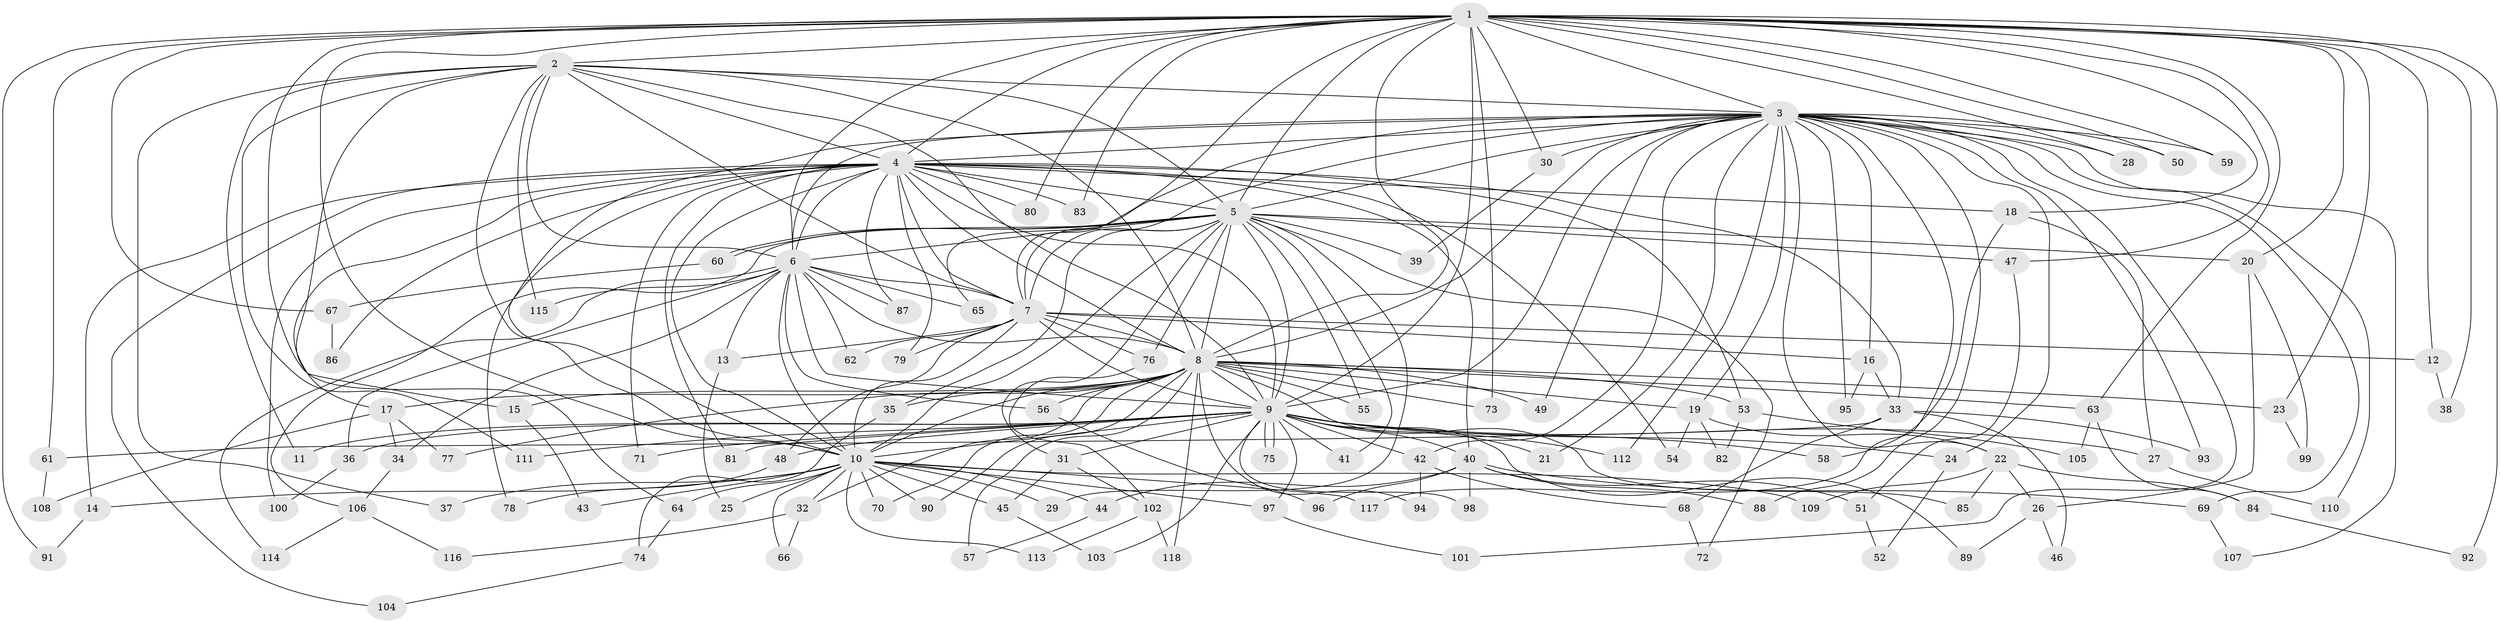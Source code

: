 // coarse degree distribution, {3: 0.19444444444444445, 4: 0.08333333333333333, 16: 0.027777777777777776, 2: 0.19444444444444445, 21: 0.027777777777777776, 5: 0.1388888888888889, 18: 0.05555555555555555, 7: 0.05555555555555555, 6: 0.08333333333333333, 13: 0.05555555555555555, 17: 0.027777777777777776, 1: 0.027777777777777776, 19: 0.027777777777777776}
// Generated by graph-tools (version 1.1) at 2025/36/03/04/25 23:36:23]
// undirected, 118 vertices, 261 edges
graph export_dot {
  node [color=gray90,style=filled];
  1;
  2;
  3;
  4;
  5;
  6;
  7;
  8;
  9;
  10;
  11;
  12;
  13;
  14;
  15;
  16;
  17;
  18;
  19;
  20;
  21;
  22;
  23;
  24;
  25;
  26;
  27;
  28;
  29;
  30;
  31;
  32;
  33;
  34;
  35;
  36;
  37;
  38;
  39;
  40;
  41;
  42;
  43;
  44;
  45;
  46;
  47;
  48;
  49;
  50;
  51;
  52;
  53;
  54;
  55;
  56;
  57;
  58;
  59;
  60;
  61;
  62;
  63;
  64;
  65;
  66;
  67;
  68;
  69;
  70;
  71;
  72;
  73;
  74;
  75;
  76;
  77;
  78;
  79;
  80;
  81;
  82;
  83;
  84;
  85;
  86;
  87;
  88;
  89;
  90;
  91;
  92;
  93;
  94;
  95;
  96;
  97;
  98;
  99;
  100;
  101;
  102;
  103;
  104;
  105;
  106;
  107;
  108;
  109;
  110;
  111;
  112;
  113;
  114;
  115;
  116;
  117;
  118;
  1 -- 2;
  1 -- 3;
  1 -- 4;
  1 -- 5;
  1 -- 6;
  1 -- 7;
  1 -- 8;
  1 -- 9;
  1 -- 10;
  1 -- 12;
  1 -- 18;
  1 -- 20;
  1 -- 23;
  1 -- 28;
  1 -- 30;
  1 -- 38;
  1 -- 47;
  1 -- 50;
  1 -- 59;
  1 -- 61;
  1 -- 63;
  1 -- 64;
  1 -- 67;
  1 -- 73;
  1 -- 80;
  1 -- 83;
  1 -- 91;
  1 -- 92;
  2 -- 3;
  2 -- 4;
  2 -- 5;
  2 -- 6;
  2 -- 7;
  2 -- 8;
  2 -- 9;
  2 -- 10;
  2 -- 11;
  2 -- 15;
  2 -- 37;
  2 -- 111;
  2 -- 115;
  3 -- 4;
  3 -- 5;
  3 -- 6;
  3 -- 7;
  3 -- 8;
  3 -- 9;
  3 -- 10;
  3 -- 16;
  3 -- 19;
  3 -- 21;
  3 -- 22;
  3 -- 24;
  3 -- 28;
  3 -- 30;
  3 -- 42;
  3 -- 49;
  3 -- 50;
  3 -- 59;
  3 -- 65;
  3 -- 69;
  3 -- 88;
  3 -- 93;
  3 -- 95;
  3 -- 101;
  3 -- 107;
  3 -- 110;
  3 -- 112;
  3 -- 117;
  4 -- 5;
  4 -- 6;
  4 -- 7;
  4 -- 8;
  4 -- 9;
  4 -- 10;
  4 -- 14;
  4 -- 17;
  4 -- 18;
  4 -- 33;
  4 -- 40;
  4 -- 53;
  4 -- 54;
  4 -- 71;
  4 -- 78;
  4 -- 79;
  4 -- 80;
  4 -- 81;
  4 -- 83;
  4 -- 86;
  4 -- 87;
  4 -- 100;
  4 -- 104;
  5 -- 6;
  5 -- 7;
  5 -- 8;
  5 -- 9;
  5 -- 10;
  5 -- 20;
  5 -- 29;
  5 -- 31;
  5 -- 35;
  5 -- 39;
  5 -- 41;
  5 -- 47;
  5 -- 55;
  5 -- 60;
  5 -- 60;
  5 -- 72;
  5 -- 76;
  5 -- 106;
  6 -- 7;
  6 -- 8;
  6 -- 9;
  6 -- 10;
  6 -- 13;
  6 -- 34;
  6 -- 36;
  6 -- 56;
  6 -- 62;
  6 -- 65;
  6 -- 87;
  6 -- 114;
  6 -- 115;
  7 -- 8;
  7 -- 9;
  7 -- 10;
  7 -- 12;
  7 -- 13;
  7 -- 16;
  7 -- 48;
  7 -- 62;
  7 -- 76;
  7 -- 79;
  8 -- 9;
  8 -- 10;
  8 -- 15;
  8 -- 17;
  8 -- 19;
  8 -- 23;
  8 -- 32;
  8 -- 35;
  8 -- 49;
  8 -- 53;
  8 -- 55;
  8 -- 56;
  8 -- 57;
  8 -- 63;
  8 -- 70;
  8 -- 73;
  8 -- 77;
  8 -- 85;
  8 -- 90;
  8 -- 94;
  8 -- 118;
  9 -- 10;
  9 -- 11;
  9 -- 21;
  9 -- 24;
  9 -- 27;
  9 -- 31;
  9 -- 36;
  9 -- 40;
  9 -- 41;
  9 -- 42;
  9 -- 48;
  9 -- 58;
  9 -- 71;
  9 -- 75;
  9 -- 75;
  9 -- 81;
  9 -- 89;
  9 -- 97;
  9 -- 98;
  9 -- 103;
  9 -- 111;
  9 -- 112;
  10 -- 14;
  10 -- 25;
  10 -- 29;
  10 -- 32;
  10 -- 37;
  10 -- 43;
  10 -- 44;
  10 -- 45;
  10 -- 64;
  10 -- 66;
  10 -- 70;
  10 -- 90;
  10 -- 97;
  10 -- 109;
  10 -- 113;
  10 -- 117;
  12 -- 38;
  13 -- 25;
  14 -- 91;
  15 -- 43;
  16 -- 33;
  16 -- 95;
  17 -- 34;
  17 -- 77;
  17 -- 108;
  18 -- 27;
  18 -- 58;
  19 -- 22;
  19 -- 54;
  19 -- 82;
  20 -- 26;
  20 -- 99;
  22 -- 26;
  22 -- 84;
  22 -- 85;
  22 -- 109;
  23 -- 99;
  24 -- 52;
  26 -- 46;
  26 -- 89;
  27 -- 110;
  30 -- 39;
  31 -- 45;
  31 -- 102;
  32 -- 66;
  32 -- 116;
  33 -- 46;
  33 -- 61;
  33 -- 68;
  33 -- 93;
  34 -- 106;
  35 -- 74;
  36 -- 100;
  40 -- 44;
  40 -- 51;
  40 -- 69;
  40 -- 88;
  40 -- 96;
  40 -- 98;
  42 -- 68;
  42 -- 94;
  44 -- 57;
  45 -- 103;
  47 -- 51;
  48 -- 78;
  51 -- 52;
  53 -- 82;
  53 -- 105;
  56 -- 96;
  60 -- 67;
  61 -- 108;
  63 -- 84;
  63 -- 105;
  64 -- 74;
  67 -- 86;
  68 -- 72;
  69 -- 107;
  74 -- 104;
  76 -- 102;
  84 -- 92;
  97 -- 101;
  102 -- 113;
  102 -- 118;
  106 -- 114;
  106 -- 116;
}
